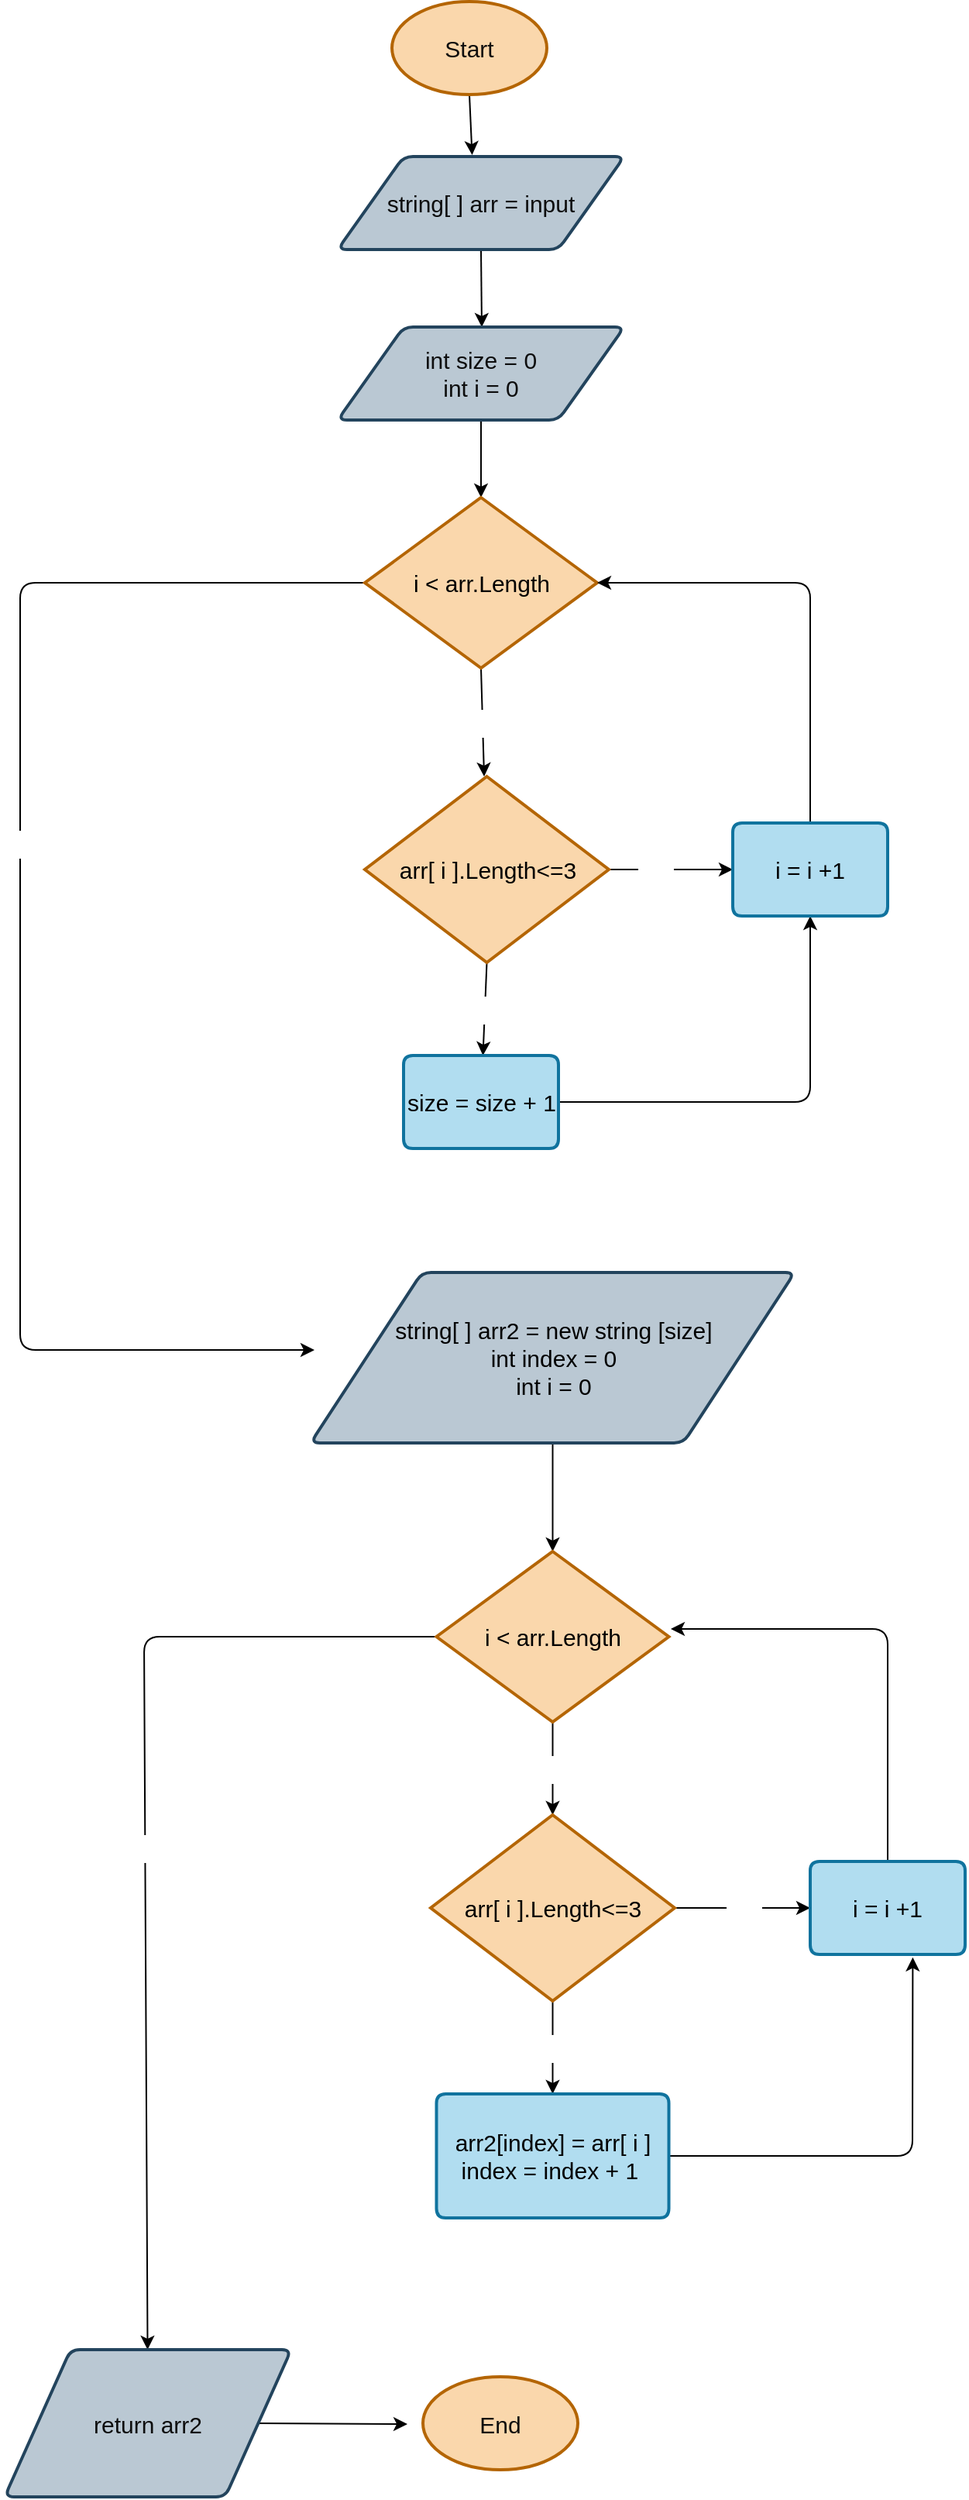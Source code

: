 <mxfile>
    <diagram id="zMQBmz8pMzL2YFfVPIjV" name="Страница 1">
        <mxGraphModel dx="935" dy="503" grid="1" gridSize="10" guides="1" tooltips="1" connect="1" arrows="1" fold="1" page="1" pageScale="1" pageWidth="827" pageHeight="1169" math="0" shadow="0">
            <root>
                <mxCell id="0"/>
                <mxCell id="1" parent="0"/>
                <mxCell id="5" style="edgeStyle=none;html=1;exitX=0.5;exitY=1;exitDx=0;exitDy=0;exitPerimeter=0;entryX=0.469;entryY=-0.016;entryDx=0;entryDy=0;entryPerimeter=0;fontSize=15;fontColor=#0D0D0D;" edge="1" parent="1" source="2" target="4">
                    <mxGeometry relative="1" as="geometry"/>
                </mxCell>
                <mxCell id="2" value="&lt;font style=&quot;font-size: 15px;&quot; color=&quot;#0d0d0d&quot;&gt;Start&lt;/font&gt;" style="strokeWidth=2;html=1;shape=mxgraph.flowchart.start_1;whiteSpace=wrap;fillColor=#fad7ac;strokeColor=#b46504;" vertex="1" parent="1">
                    <mxGeometry x="340" y="40" width="100" height="60" as="geometry"/>
                </mxCell>
                <mxCell id="6" style="edgeStyle=none;html=1;exitX=0.5;exitY=1;exitDx=0;exitDy=0;fontSize=15;fontColor=#0D0D0D;" edge="1" parent="1" source="4">
                    <mxGeometry relative="1" as="geometry">
                        <mxPoint x="398" y="250" as="targetPoint"/>
                    </mxGeometry>
                </mxCell>
                <mxCell id="4" value="&lt;font color=&quot;#0d0d0d&quot;&gt;string[ ] arr = input&lt;/font&gt;" style="shape=parallelogram;html=1;strokeWidth=2;perimeter=parallelogramPerimeter;whiteSpace=wrap;rounded=1;arcSize=12;size=0.23;fontSize=15;fillColor=#bac8d3;strokeColor=#23445d;" vertex="1" parent="1">
                    <mxGeometry x="305" y="140" width="185" height="60" as="geometry"/>
                </mxCell>
                <mxCell id="8" style="edgeStyle=none;html=1;fontSize=15;fontColor=#0D0D0D;" edge="1" parent="1" source="7">
                    <mxGeometry relative="1" as="geometry">
                        <mxPoint x="397.5" y="360" as="targetPoint"/>
                    </mxGeometry>
                </mxCell>
                <mxCell id="7" value="&lt;font color=&quot;#0d0d0d&quot;&gt;int size = 0&lt;br&gt;int i = 0&lt;br&gt;&lt;/font&gt;" style="shape=parallelogram;html=1;strokeWidth=2;perimeter=parallelogramPerimeter;whiteSpace=wrap;rounded=1;arcSize=12;size=0.23;fontSize=15;fillColor=#bac8d3;strokeColor=#23445d;" vertex="1" parent="1">
                    <mxGeometry x="305" y="250" width="185" height="60" as="geometry"/>
                </mxCell>
                <mxCell id="12" value="&lt;font color=&quot;#ffffff&quot;&gt;YES&lt;/font&gt;" style="edgeStyle=none;html=1;exitX=0.5;exitY=1;exitDx=0;exitDy=0;exitPerimeter=0;fontSize=15;fontColor=#000000;" edge="1" parent="1" source="9" target="11">
                    <mxGeometry relative="1" as="geometry"/>
                </mxCell>
                <mxCell id="24" style="edgeStyle=none;html=1;exitX=0;exitY=0.5;exitDx=0;exitDy=0;exitPerimeter=0;fontSize=15;fontColor=#000000;" edge="1" parent="1" source="9">
                    <mxGeometry relative="1" as="geometry">
                        <mxPoint x="290" y="910" as="targetPoint"/>
                        <Array as="points">
                            <mxPoint x="100" y="415"/>
                            <mxPoint x="100" y="910"/>
                        </Array>
                    </mxGeometry>
                </mxCell>
                <mxCell id="46" value="NO" style="edgeLabel;html=1;align=center;verticalAlign=middle;resizable=0;points=[];fontSize=15;fontColor=#FFFFFF;" vertex="1" connectable="0" parent="24">
                    <mxGeometry x="-0.141" y="-2" relative="1" as="geometry">
                        <mxPoint as="offset"/>
                    </mxGeometry>
                </mxCell>
                <mxCell id="9" value="&lt;font color=&quot;#000000&quot;&gt;i &amp;lt; arr.Length&lt;/font&gt;" style="strokeWidth=2;html=1;shape=mxgraph.flowchart.decision;whiteSpace=wrap;fontSize=15;fillColor=#fad7ac;strokeColor=#b46504;" vertex="1" parent="1">
                    <mxGeometry x="322.5" y="360" width="150" height="110" as="geometry"/>
                </mxCell>
                <mxCell id="15" value="&lt;font color=&quot;#ffffff&quot;&gt;YES&lt;/font&gt;" style="edgeStyle=none;html=1;exitX=0.5;exitY=1;exitDx=0;exitDy=0;exitPerimeter=0;fontSize=15;fontColor=#000000;" edge="1" parent="1" source="11" target="14">
                    <mxGeometry relative="1" as="geometry"/>
                </mxCell>
                <mxCell id="17" style="edgeStyle=none;html=1;exitX=1;exitY=0.5;exitDx=0;exitDy=0;exitPerimeter=0;entryX=0;entryY=0.5;entryDx=0;entryDy=0;fontSize=15;fontColor=#000000;" edge="1" parent="1" source="11" target="16">
                    <mxGeometry relative="1" as="geometry"/>
                </mxCell>
                <mxCell id="18" value="NO" style="edgeLabel;html=1;align=center;verticalAlign=middle;resizable=0;points=[];fontSize=15;fontColor=#FFFFFF;" vertex="1" connectable="0" parent="17">
                    <mxGeometry x="-0.248" y="-3" relative="1" as="geometry">
                        <mxPoint as="offset"/>
                    </mxGeometry>
                </mxCell>
                <mxCell id="11" value="&lt;font color=&quot;#000000&quot;&gt;arr[ i ].Length&amp;lt;=3&lt;/font&gt;" style="strokeWidth=2;html=1;shape=mxgraph.flowchart.decision;whiteSpace=wrap;fontSize=15;fillColor=#fad7ac;strokeColor=#b46504;" vertex="1" parent="1">
                    <mxGeometry x="322.5" y="540" width="157.5" height="120" as="geometry"/>
                </mxCell>
                <mxCell id="22" style="edgeStyle=none;html=1;exitX=1;exitY=0.5;exitDx=0;exitDy=0;entryX=0.5;entryY=1;entryDx=0;entryDy=0;fontSize=15;fontColor=#FFFFFF;" edge="1" parent="1" source="14" target="16">
                    <mxGeometry relative="1" as="geometry">
                        <Array as="points">
                            <mxPoint x="610" y="750"/>
                        </Array>
                    </mxGeometry>
                </mxCell>
                <mxCell id="14" value="&lt;font color=&quot;#000000&quot;&gt;size = size + 1&lt;/font&gt;" style="shape=parallelogram;html=1;strokeWidth=2;perimeter=parallelogramPerimeter;whiteSpace=wrap;rounded=1;arcSize=12;size=0;fontSize=15;fillColor=#b1ddf0;strokeColor=#10739e;" vertex="1" parent="1">
                    <mxGeometry x="347.5" y="720" width="100" height="60" as="geometry"/>
                </mxCell>
                <mxCell id="21" style="edgeStyle=none;html=1;exitX=0.5;exitY=0;exitDx=0;exitDy=0;entryX=1;entryY=0.5;entryDx=0;entryDy=0;entryPerimeter=0;fontSize=15;fontColor=#FFFFFF;" edge="1" parent="1" source="16" target="9">
                    <mxGeometry relative="1" as="geometry">
                        <Array as="points">
                            <mxPoint x="610" y="415"/>
                        </Array>
                    </mxGeometry>
                </mxCell>
                <mxCell id="16" value="&lt;font color=&quot;#000000&quot;&gt;i = i +1&lt;/font&gt;" style="shape=parallelogram;html=1;strokeWidth=2;perimeter=parallelogramPerimeter;whiteSpace=wrap;rounded=1;arcSize=12;size=0;fontSize=15;fillColor=#b1ddf0;strokeColor=#10739e;" vertex="1" parent="1">
                    <mxGeometry x="560" y="570" width="100" height="60" as="geometry"/>
                </mxCell>
                <mxCell id="29" style="edgeStyle=none;html=1;entryX=0.5;entryY=0;entryDx=0;entryDy=0;entryPerimeter=0;fontSize=15;fontColor=#000000;" edge="1" parent="1" source="23" target="28">
                    <mxGeometry relative="1" as="geometry"/>
                </mxCell>
                <mxCell id="23" value="&lt;font color=&quot;#000000&quot;&gt;string[ ] arr2 = new string [size]&lt;br&gt;int index = 0&lt;br&gt;int i = 0&lt;br&gt;&lt;/font&gt;" style="shape=parallelogram;html=1;strokeWidth=2;perimeter=parallelogramPerimeter;whiteSpace=wrap;rounded=1;arcSize=12;size=0.23;fontSize=15;fillColor=#bac8d3;strokeColor=#23445d;" vertex="1" parent="1">
                    <mxGeometry x="287.5" y="860" width="312.5" height="110" as="geometry"/>
                </mxCell>
                <mxCell id="31" value="&lt;font color=&quot;#ffffff&quot;&gt;YES&lt;/font&gt;" style="edgeStyle=none;html=1;exitX=0.5;exitY=1;exitDx=0;exitDy=0;exitPerimeter=0;entryX=0.5;entryY=0;entryDx=0;entryDy=0;entryPerimeter=0;fontSize=15;fontColor=#000000;" edge="1" parent="1" source="28" target="30">
                    <mxGeometry relative="1" as="geometry"/>
                </mxCell>
                <mxCell id="41" value="NO" style="edgeStyle=none;html=1;exitX=0;exitY=0.5;exitDx=0;exitDy=0;exitPerimeter=0;fontSize=15;fontColor=#FFFFFF;" edge="1" parent="1" source="28" target="40">
                    <mxGeometry relative="1" as="geometry">
                        <Array as="points">
                            <mxPoint x="300" y="1095"/>
                            <mxPoint x="180" y="1095"/>
                        </Array>
                    </mxGeometry>
                </mxCell>
                <mxCell id="28" value="&lt;font color=&quot;#000000&quot;&gt;i &amp;lt; arr.Length&lt;/font&gt;" style="strokeWidth=2;html=1;shape=mxgraph.flowchart.decision;whiteSpace=wrap;fontSize=15;fillColor=#fad7ac;strokeColor=#b46504;" vertex="1" parent="1">
                    <mxGeometry x="368.75" y="1040" width="150" height="110" as="geometry"/>
                </mxCell>
                <mxCell id="33" value="&lt;font color=&quot;#ffffff&quot;&gt;YES&lt;/font&gt;" style="edgeStyle=none;html=1;entryX=0.5;entryY=0;entryDx=0;entryDy=0;fontSize=15;fontColor=#000000;" edge="1" parent="1" source="30" target="32">
                    <mxGeometry relative="1" as="geometry"/>
                </mxCell>
                <mxCell id="37" value="&lt;font color=&quot;#ffffff&quot;&gt;NO&lt;/font&gt;" style="edgeStyle=none;html=1;exitX=1;exitY=0.5;exitDx=0;exitDy=0;exitPerimeter=0;fontSize=15;fontColor=#000000;" edge="1" parent="1" source="30" target="36">
                    <mxGeometry relative="1" as="geometry"/>
                </mxCell>
                <mxCell id="30" value="&lt;font color=&quot;#000000&quot;&gt;arr[ i ].Length&amp;lt;=3&lt;/font&gt;" style="strokeWidth=2;html=1;shape=mxgraph.flowchart.decision;whiteSpace=wrap;fontSize=15;fillColor=#fad7ac;strokeColor=#b46504;" vertex="1" parent="1">
                    <mxGeometry x="365" y="1210" width="157.5" height="120" as="geometry"/>
                </mxCell>
                <mxCell id="38" style="edgeStyle=none;html=1;entryX=0.662;entryY=1.031;entryDx=0;entryDy=0;entryPerimeter=0;fontSize=15;fontColor=#000000;" edge="1" parent="1" source="32" target="36">
                    <mxGeometry relative="1" as="geometry">
                        <Array as="points">
                            <mxPoint x="676" y="1430"/>
                        </Array>
                    </mxGeometry>
                </mxCell>
                <mxCell id="32" value="&lt;font color=&quot;#000000&quot;&gt;arr2[index] = arr[ i ]&lt;br&gt;index = index + 1&amp;nbsp;&lt;/font&gt;" style="shape=parallelogram;html=1;strokeWidth=2;perimeter=parallelogramPerimeter;whiteSpace=wrap;rounded=1;arcSize=12;size=0;fontSize=15;fillColor=#b1ddf0;strokeColor=#10739e;" vertex="1" parent="1">
                    <mxGeometry x="368.75" y="1390" width="150" height="80" as="geometry"/>
                </mxCell>
                <mxCell id="39" style="edgeStyle=none;html=1;exitX=0.5;exitY=0;exitDx=0;exitDy=0;fontSize=15;fontColor=#000000;" edge="1" parent="1" source="36">
                    <mxGeometry relative="1" as="geometry">
                        <mxPoint x="520" y="1090" as="targetPoint"/>
                        <Array as="points">
                            <mxPoint x="660" y="1090"/>
                        </Array>
                    </mxGeometry>
                </mxCell>
                <mxCell id="36" value="&lt;font color=&quot;#000000&quot;&gt;i = i +1&lt;/font&gt;" style="shape=parallelogram;html=1;strokeWidth=2;perimeter=parallelogramPerimeter;whiteSpace=wrap;rounded=1;arcSize=12;size=0;fontSize=15;fillColor=#b1ddf0;strokeColor=#10739e;" vertex="1" parent="1">
                    <mxGeometry x="610" y="1240" width="100" height="60" as="geometry"/>
                </mxCell>
                <mxCell id="45" style="edgeStyle=none;html=1;exitX=1;exitY=0.5;exitDx=0;exitDy=0;fontSize=15;fontColor=#FFFFFF;" edge="1" parent="1" source="40">
                    <mxGeometry relative="1" as="geometry">
                        <mxPoint x="350" y="1603" as="targetPoint"/>
                    </mxGeometry>
                </mxCell>
                <mxCell id="40" value="&lt;font color=&quot;#0d0d0d&quot;&gt;return arr2&lt;br&gt;&lt;/font&gt;" style="shape=parallelogram;html=1;strokeWidth=2;perimeter=parallelogramPerimeter;whiteSpace=wrap;rounded=1;arcSize=12;size=0.23;fontSize=15;fillColor=#bac8d3;strokeColor=#23445d;" vertex="1" parent="1">
                    <mxGeometry x="90" y="1555" width="185" height="95" as="geometry"/>
                </mxCell>
                <mxCell id="42" value="&lt;font style=&quot;font-size: 15px;&quot; color=&quot;#0d0d0d&quot;&gt;End&lt;/font&gt;" style="strokeWidth=2;html=1;shape=mxgraph.flowchart.start_1;whiteSpace=wrap;fillColor=#fad7ac;strokeColor=#b46504;" vertex="1" parent="1">
                    <mxGeometry x="360" y="1572.5" width="100" height="60" as="geometry"/>
                </mxCell>
            </root>
        </mxGraphModel>
    </diagram>
</mxfile>